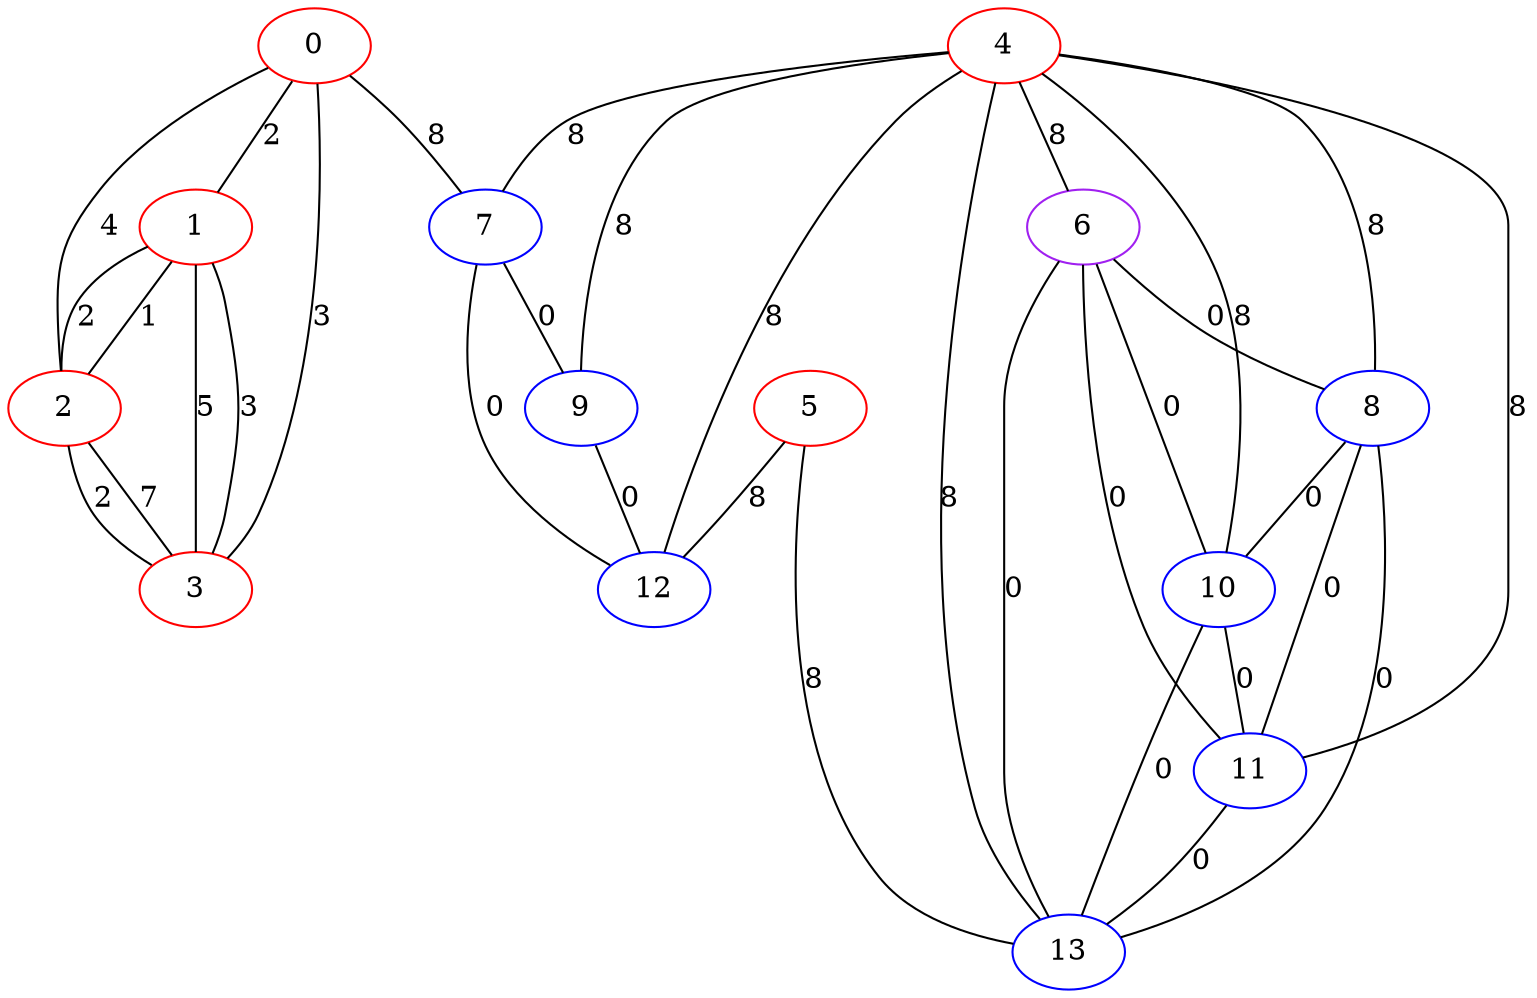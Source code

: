 graph "" {
0 [color=red, weight=1];
1 [color=red, weight=1];
2 [color=red, weight=1];
3 [color=red, weight=1];
4 [color=red, weight=1];
5 [color=red, weight=1];
6 [color=purple, weight=4];
7 [color=blue, weight=3];
8 [color=blue, weight=3];
9 [color=blue, weight=3];
10 [color=blue, weight=3];
11 [color=blue, weight=3];
12 [color=blue, weight=3];
13 [color=blue, weight=3];
0 -- 1  [key=0, label=2];
0 -- 2  [key=0, label=4];
0 -- 3  [key=0, label=3];
0 -- 7  [key=0, label=8];
1 -- 2  [key=0, label=2];
1 -- 2  [key=1, label=1];
1 -- 3  [key=0, label=5];
1 -- 3  [key=1, label=3];
2 -- 3  [key=0, label=7];
2 -- 3  [key=1, label=2];
4 -- 6  [key=0, label=8];
4 -- 7  [key=0, label=8];
4 -- 8  [key=0, label=8];
4 -- 9  [key=0, label=8];
4 -- 10  [key=0, label=8];
4 -- 11  [key=0, label=8];
4 -- 12  [key=0, label=8];
4 -- 13  [key=0, label=8];
5 -- 12  [key=0, label=8];
5 -- 13  [key=0, label=8];
6 -- 8  [key=0, label=0];
6 -- 10  [key=0, label=0];
6 -- 11  [key=0, label=0];
6 -- 13  [key=0, label=0];
7 -- 9  [key=0, label=0];
7 -- 12  [key=0, label=0];
8 -- 10  [key=0, label=0];
8 -- 11  [key=0, label=0];
8 -- 13  [key=0, label=0];
9 -- 12  [key=0, label=0];
10 -- 11  [key=0, label=0];
10 -- 13  [key=0, label=0];
11 -- 13  [key=0, label=0];
}
